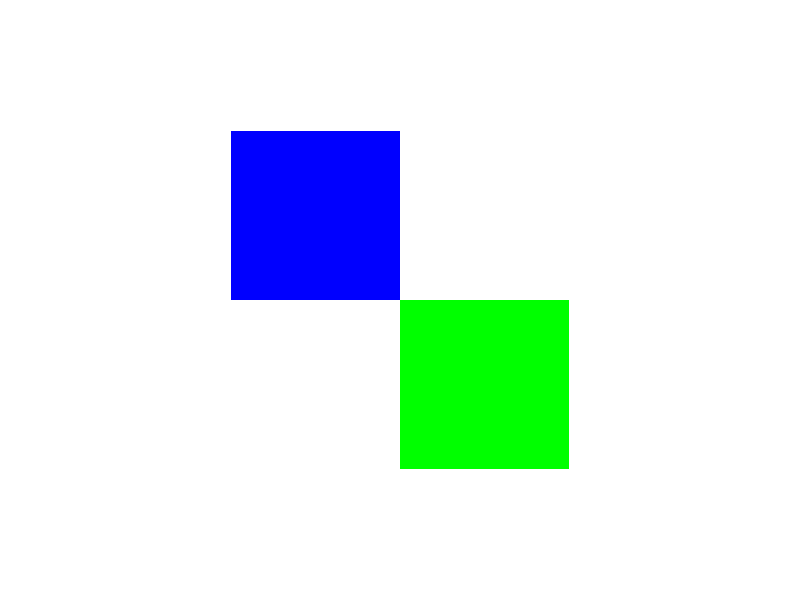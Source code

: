#version 3.7;
#include "shapes.inc"
background {color rgb<1.000000,1.000000,1.000000>}
camera {
orthographic
right x*image_width/image_height
location <0.500000, 5.333333, 0.500000>
look_at <0.500000, 0.000000, 0.500000>
angle 25.000000
sky <0.000000, 0.000000, 1.000000>
}
global_settings { assumed_gamma 2.2 }
union {

mesh2 {
  vertex_vectors {
    9,
    <0.000000000000,0.000000000000,0.000000000000>,
    <0.500000000000,0.000000000000,0.000000000000>,
    <1.000000000000,0.000000000000,0.000000000000>,
    <0.000000000000,0.500000000000,0.000000000000>,
    <0.500000000000,0.500000000000,0.000000000000>,
    <1.000000000000,0.500000000000,0.000000000000>,
    <0.000000000000,1.000000000000,0.000000000000>,
    <0.500000000000,1.000000000000,0.000000000000>,
    <1.000000000000,1.000000000000,0.000000000000> 
  }
  texture_list {
    2,
    texture{pigment{rgb<0.000000000000,1.000000000000,0.000000000000>} finish {ambient 1.000000 diffuse 0.600000 reflection 0.000000}}
    texture{pigment{rgb<0.000000000000,0.000000000000,1.000000000000>} finish {ambient 1.000000 diffuse 0.600000 reflection 0.000000}}
  }
  face_indices {
    4,
    <1,2,5>,0,
    <1,5,4>,0,
    <3,4,7>,1,
    <3,7,6>,1,
  }
}
#declare elt3dedge =
  texture { pigment { rgb <0.000000,0.000000,0.000000> } finish {ambient 1.000000 diffuse 0.600000 reflection 0.000000} }
rotate<-90,  0,  0>
scale <  1,  1, -1>
}
